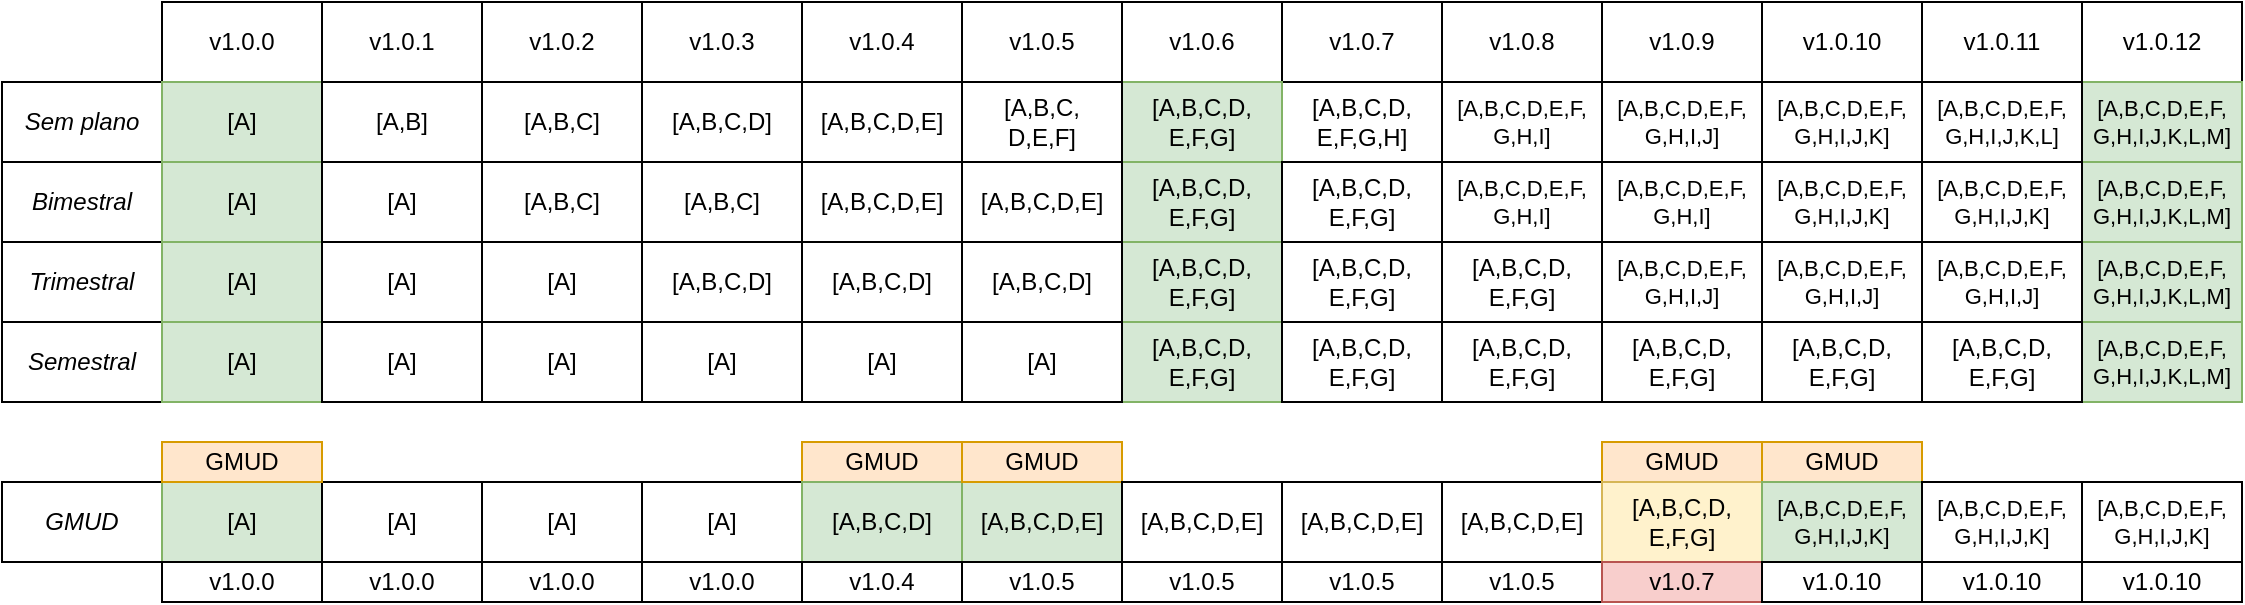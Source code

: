 <mxfile version="23.1.0" type="github">
  <diagram name="Página-1" id="cGTsleFZqqpWUPGFAJw1">
    <mxGraphModel dx="1130" dy="614" grid="1" gridSize="10" guides="1" tooltips="1" connect="1" arrows="1" fold="1" page="1" pageScale="1" pageWidth="827" pageHeight="1169" math="0" shadow="0">
      <root>
        <mxCell id="0" />
        <mxCell id="1" parent="0" />
        <mxCell id="OQgPQ_o31qok503Uk7hz-5" value="v1.0.0" style="rounded=0;whiteSpace=wrap;html=1;" vertex="1" parent="1">
          <mxGeometry x="80" width="80" height="40" as="geometry" />
        </mxCell>
        <mxCell id="OQgPQ_o31qok503Uk7hz-6" value="v1.0.1" style="rounded=0;whiteSpace=wrap;html=1;" vertex="1" parent="1">
          <mxGeometry x="160" width="80" height="40" as="geometry" />
        </mxCell>
        <mxCell id="OQgPQ_o31qok503Uk7hz-7" value="v1.0.2" style="rounded=0;whiteSpace=wrap;html=1;" vertex="1" parent="1">
          <mxGeometry x="240" width="80" height="40" as="geometry" />
        </mxCell>
        <mxCell id="OQgPQ_o31qok503Uk7hz-8" value="v1.0.3" style="rounded=0;whiteSpace=wrap;html=1;" vertex="1" parent="1">
          <mxGeometry x="320" width="80" height="40" as="geometry" />
        </mxCell>
        <mxCell id="OQgPQ_o31qok503Uk7hz-9" value="v1.0.4" style="rounded=0;whiteSpace=wrap;html=1;" vertex="1" parent="1">
          <mxGeometry x="400" width="80" height="40" as="geometry" />
        </mxCell>
        <mxCell id="OQgPQ_o31qok503Uk7hz-10" value="v1.0.5" style="rounded=0;whiteSpace=wrap;html=1;" vertex="1" parent="1">
          <mxGeometry x="480" width="80" height="40" as="geometry" />
        </mxCell>
        <mxCell id="OQgPQ_o31qok503Uk7hz-11" value="v1.0.6" style="rounded=0;whiteSpace=wrap;html=1;" vertex="1" parent="1">
          <mxGeometry x="560" width="80" height="40" as="geometry" />
        </mxCell>
        <mxCell id="OQgPQ_o31qok503Uk7hz-12" value="v1.0.7" style="rounded=0;whiteSpace=wrap;html=1;" vertex="1" parent="1">
          <mxGeometry x="640" width="80" height="40" as="geometry" />
        </mxCell>
        <mxCell id="OQgPQ_o31qok503Uk7hz-13" value="v1.0.8" style="rounded=0;whiteSpace=wrap;html=1;" vertex="1" parent="1">
          <mxGeometry x="720" width="80" height="40" as="geometry" />
        </mxCell>
        <mxCell id="OQgPQ_o31qok503Uk7hz-14" value="v1.0.9" style="rounded=0;whiteSpace=wrap;html=1;" vertex="1" parent="1">
          <mxGeometry x="800" width="80" height="40" as="geometry" />
        </mxCell>
        <mxCell id="OQgPQ_o31qok503Uk7hz-15" value="v1.0.10" style="rounded=0;whiteSpace=wrap;html=1;" vertex="1" parent="1">
          <mxGeometry x="880" width="80" height="40" as="geometry" />
        </mxCell>
        <mxCell id="OQgPQ_o31qok503Uk7hz-16" value="v1.0.11" style="rounded=0;whiteSpace=wrap;html=1;" vertex="1" parent="1">
          <mxGeometry x="960" width="80" height="40" as="geometry" />
        </mxCell>
        <mxCell id="OQgPQ_o31qok503Uk7hz-17" value="v1.0.12" style="rounded=0;whiteSpace=wrap;html=1;" vertex="1" parent="1">
          <mxGeometry x="1040" width="80" height="40" as="geometry" />
        </mxCell>
        <mxCell id="OQgPQ_o31qok503Uk7hz-18" value="&lt;i&gt;Sem plano&lt;/i&gt;" style="rounded=0;whiteSpace=wrap;html=1;" vertex="1" parent="1">
          <mxGeometry y="40" width="80" height="40" as="geometry" />
        </mxCell>
        <mxCell id="OQgPQ_o31qok503Uk7hz-19" value="[A]" style="rounded=0;whiteSpace=wrap;html=1;fillColor=#d5e8d4;strokeColor=#82b366;" vertex="1" parent="1">
          <mxGeometry x="80" y="40" width="80" height="40" as="geometry" />
        </mxCell>
        <mxCell id="OQgPQ_o31qok503Uk7hz-21" value="[A,B]" style="rounded=0;whiteSpace=wrap;html=1;" vertex="1" parent="1">
          <mxGeometry x="160" y="40" width="80" height="40" as="geometry" />
        </mxCell>
        <mxCell id="OQgPQ_o31qok503Uk7hz-22" value="[A,B,C]" style="rounded=0;whiteSpace=wrap;html=1;" vertex="1" parent="1">
          <mxGeometry x="240" y="40" width="80" height="40" as="geometry" />
        </mxCell>
        <mxCell id="OQgPQ_o31qok503Uk7hz-24" value="[A,B,C,D]" style="rounded=0;whiteSpace=wrap;html=1;" vertex="1" parent="1">
          <mxGeometry x="320" y="40" width="80" height="40" as="geometry" />
        </mxCell>
        <mxCell id="OQgPQ_o31qok503Uk7hz-25" value="[A,B,C,D,E]" style="rounded=0;whiteSpace=wrap;html=1;" vertex="1" parent="1">
          <mxGeometry x="400" y="40" width="80" height="40" as="geometry" />
        </mxCell>
        <mxCell id="OQgPQ_o31qok503Uk7hz-33" value="[A,B,C,D,E,F,&lt;br&gt;G,H,I,J,K,L,M]" style="rounded=0;whiteSpace=wrap;html=1;fontSize=11;fillColor=#d5e8d4;strokeColor=#82b366;" vertex="1" parent="1">
          <mxGeometry x="1040" y="40" width="80" height="40" as="geometry" />
        </mxCell>
        <mxCell id="OQgPQ_o31qok503Uk7hz-36" value="[A,B,C,D,E,F,&lt;br&gt;G,H,I,J,K,L]" style="rounded=0;whiteSpace=wrap;html=1;fontSize=11;" vertex="1" parent="1">
          <mxGeometry x="960" y="40" width="80" height="40" as="geometry" />
        </mxCell>
        <mxCell id="OQgPQ_o31qok503Uk7hz-37" value="[A,B,C,D,E,F,&lt;br&gt;G,H,I,J,K]" style="rounded=0;whiteSpace=wrap;html=1;fontSize=11;" vertex="1" parent="1">
          <mxGeometry x="880" y="40" width="80" height="40" as="geometry" />
        </mxCell>
        <mxCell id="OQgPQ_o31qok503Uk7hz-38" value="[A,B,C,D,E,F,&lt;br&gt;G,H,I,J]" style="rounded=0;whiteSpace=wrap;html=1;fontSize=11;" vertex="1" parent="1">
          <mxGeometry x="800" y="40" width="80" height="40" as="geometry" />
        </mxCell>
        <mxCell id="OQgPQ_o31qok503Uk7hz-39" value="[A,B,C,D,E,F,&lt;br&gt;G,H,I]" style="rounded=0;whiteSpace=wrap;html=1;fontSize=11;" vertex="1" parent="1">
          <mxGeometry x="720" y="40" width="80" height="40" as="geometry" />
        </mxCell>
        <mxCell id="OQgPQ_o31qok503Uk7hz-40" value="[A,B,C,D,&lt;br style=&quot;font-size: 12px;&quot;&gt;E,F,G,H]" style="rounded=0;whiteSpace=wrap;html=1;fontSize=12;" vertex="1" parent="1">
          <mxGeometry x="640" y="40" width="80" height="40" as="geometry" />
        </mxCell>
        <mxCell id="OQgPQ_o31qok503Uk7hz-41" value="[A,B,C,D,&lt;br style=&quot;font-size: 12px;&quot;&gt;E,F,G]" style="rounded=0;whiteSpace=wrap;html=1;fontSize=12;fillColor=#d5e8d4;strokeColor=#82b366;" vertex="1" parent="1">
          <mxGeometry x="560" y="40" width="80" height="40" as="geometry" />
        </mxCell>
        <mxCell id="OQgPQ_o31qok503Uk7hz-42" value="[A,B,C,&lt;br style=&quot;font-size: 12px;&quot;&gt;D,E,F]" style="rounded=0;whiteSpace=wrap;html=1;fontSize=12;" vertex="1" parent="1">
          <mxGeometry x="480" y="40" width="80" height="40" as="geometry" />
        </mxCell>
        <mxCell id="OQgPQ_o31qok503Uk7hz-43" value="&lt;i&gt;Trimestral&lt;/i&gt;" style="rounded=0;whiteSpace=wrap;html=1;" vertex="1" parent="1">
          <mxGeometry y="120" width="80" height="40" as="geometry" />
        </mxCell>
        <mxCell id="OQgPQ_o31qok503Uk7hz-44" value="[A]" style="rounded=0;whiteSpace=wrap;html=1;fillColor=#d5e8d4;strokeColor=#82b366;" vertex="1" parent="1">
          <mxGeometry x="80" y="120" width="80" height="40" as="geometry" />
        </mxCell>
        <mxCell id="OQgPQ_o31qok503Uk7hz-47" value="[A,B,C,D]" style="rounded=0;whiteSpace=wrap;html=1;" vertex="1" parent="1">
          <mxGeometry x="320" y="120" width="80" height="40" as="geometry" />
        </mxCell>
        <mxCell id="OQgPQ_o31qok503Uk7hz-50" value="[A,B,C,D,&lt;br style=&quot;font-size: 12px;&quot;&gt;E,F,G]" style="rounded=0;whiteSpace=wrap;html=1;fontSize=12;fillColor=#d5e8d4;strokeColor=#82b366;" vertex="1" parent="1">
          <mxGeometry x="560" y="120" width="80" height="40" as="geometry" />
        </mxCell>
        <mxCell id="OQgPQ_o31qok503Uk7hz-53" value="[A,B,C,D,E,F,&lt;br&gt;G,H,I,J]" style="rounded=0;whiteSpace=wrap;html=1;fontSize=11;" vertex="1" parent="1">
          <mxGeometry x="800" y="120" width="80" height="40" as="geometry" />
        </mxCell>
        <mxCell id="OQgPQ_o31qok503Uk7hz-56" value="[A,B,C,D,E,F,&lt;br&gt;G,H,I,J,K,L,M]" style="rounded=0;whiteSpace=wrap;html=1;fontSize=11;fillColor=#d5e8d4;strokeColor=#82b366;" vertex="1" parent="1">
          <mxGeometry x="1040" y="120" width="80" height="40" as="geometry" />
        </mxCell>
        <mxCell id="OQgPQ_o31qok503Uk7hz-57" value="[A]" style="rounded=0;whiteSpace=wrap;html=1;" vertex="1" parent="1">
          <mxGeometry x="160" y="120" width="80" height="40" as="geometry" />
        </mxCell>
        <mxCell id="OQgPQ_o31qok503Uk7hz-58" value="[A]" style="rounded=0;whiteSpace=wrap;html=1;" vertex="1" parent="1">
          <mxGeometry x="240" y="120" width="80" height="40" as="geometry" />
        </mxCell>
        <mxCell id="OQgPQ_o31qok503Uk7hz-59" value="[A,B,C,D]" style="rounded=0;whiteSpace=wrap;html=1;" vertex="1" parent="1">
          <mxGeometry x="400" y="120" width="80" height="40" as="geometry" />
        </mxCell>
        <mxCell id="OQgPQ_o31qok503Uk7hz-60" value="[A,B,C,D]" style="rounded=0;whiteSpace=wrap;html=1;" vertex="1" parent="1">
          <mxGeometry x="480" y="120" width="80" height="40" as="geometry" />
        </mxCell>
        <mxCell id="OQgPQ_o31qok503Uk7hz-61" value="[A,B,C,D,&lt;br style=&quot;font-size: 12px;&quot;&gt;E,F,G]" style="rounded=0;whiteSpace=wrap;html=1;fontSize=12;" vertex="1" parent="1">
          <mxGeometry x="640" y="120" width="80" height="40" as="geometry" />
        </mxCell>
        <mxCell id="OQgPQ_o31qok503Uk7hz-62" value="[A,B,C,D,&lt;br style=&quot;font-size: 12px;&quot;&gt;E,F,G]" style="rounded=0;whiteSpace=wrap;html=1;fontSize=12;" vertex="1" parent="1">
          <mxGeometry x="720" y="120" width="80" height="40" as="geometry" />
        </mxCell>
        <mxCell id="OQgPQ_o31qok503Uk7hz-63" value="[A,B,C,D,E,F,&lt;br&gt;G,H,I,J]" style="rounded=0;whiteSpace=wrap;html=1;fontSize=11;" vertex="1" parent="1">
          <mxGeometry x="880" y="120" width="80" height="40" as="geometry" />
        </mxCell>
        <mxCell id="OQgPQ_o31qok503Uk7hz-64" value="[A,B,C,D,E,F,&lt;br&gt;G,H,I,J]" style="rounded=0;whiteSpace=wrap;html=1;fontSize=11;" vertex="1" parent="1">
          <mxGeometry x="960" y="120" width="80" height="40" as="geometry" />
        </mxCell>
        <mxCell id="OQgPQ_o31qok503Uk7hz-78" value="&lt;i&gt;Bimestral&lt;/i&gt;" style="rounded=0;whiteSpace=wrap;html=1;" vertex="1" parent="1">
          <mxGeometry y="80" width="80" height="40" as="geometry" />
        </mxCell>
        <mxCell id="OQgPQ_o31qok503Uk7hz-79" value="[A]" style="rounded=0;whiteSpace=wrap;html=1;fillColor=#d5e8d4;strokeColor=#82b366;" vertex="1" parent="1">
          <mxGeometry x="80" y="80" width="80" height="40" as="geometry" />
        </mxCell>
        <mxCell id="OQgPQ_o31qok503Uk7hz-81" value="[A,B,C]" style="rounded=0;whiteSpace=wrap;html=1;" vertex="1" parent="1">
          <mxGeometry x="240" y="80" width="80" height="40" as="geometry" />
        </mxCell>
        <mxCell id="OQgPQ_o31qok503Uk7hz-83" value="[A,B,C,D,E]" style="rounded=0;whiteSpace=wrap;html=1;" vertex="1" parent="1">
          <mxGeometry x="400" y="80" width="80" height="40" as="geometry" />
        </mxCell>
        <mxCell id="OQgPQ_o31qok503Uk7hz-84" value="[A,B,C,D,E,F,&lt;br&gt;G,H,I,J,K,L,M]" style="rounded=0;whiteSpace=wrap;html=1;fontSize=11;fillColor=#d5e8d4;strokeColor=#82b366;" vertex="1" parent="1">
          <mxGeometry x="1040" y="80" width="80" height="40" as="geometry" />
        </mxCell>
        <mxCell id="OQgPQ_o31qok503Uk7hz-86" value="[A,B,C,D,E,F,&lt;br&gt;G,H,I,J,K]" style="rounded=0;whiteSpace=wrap;html=1;fontSize=11;" vertex="1" parent="1">
          <mxGeometry x="880" y="80" width="80" height="40" as="geometry" />
        </mxCell>
        <mxCell id="OQgPQ_o31qok503Uk7hz-88" value="[A,B,C,D,E,F,&lt;br&gt;G,H,I]" style="rounded=0;whiteSpace=wrap;html=1;fontSize=11;" vertex="1" parent="1">
          <mxGeometry x="720" y="80" width="80" height="40" as="geometry" />
        </mxCell>
        <mxCell id="OQgPQ_o31qok503Uk7hz-90" value="[A,B,C,D,&lt;br style=&quot;font-size: 12px;&quot;&gt;E,F,G]" style="rounded=0;whiteSpace=wrap;html=1;fontSize=12;fillColor=#d5e8d4;strokeColor=#82b366;" vertex="1" parent="1">
          <mxGeometry x="560" y="80" width="80" height="40" as="geometry" />
        </mxCell>
        <mxCell id="OQgPQ_o31qok503Uk7hz-92" value="[A]" style="rounded=0;whiteSpace=wrap;html=1;" vertex="1" parent="1">
          <mxGeometry x="160" y="80" width="80" height="40" as="geometry" />
        </mxCell>
        <mxCell id="OQgPQ_o31qok503Uk7hz-93" value="[A,B,C]" style="rounded=0;whiteSpace=wrap;html=1;" vertex="1" parent="1">
          <mxGeometry x="320" y="80" width="80" height="40" as="geometry" />
        </mxCell>
        <mxCell id="OQgPQ_o31qok503Uk7hz-94" value="[A,B,C,D,E]" style="rounded=0;whiteSpace=wrap;html=1;" vertex="1" parent="1">
          <mxGeometry x="480" y="80" width="80" height="40" as="geometry" />
        </mxCell>
        <mxCell id="OQgPQ_o31qok503Uk7hz-95" value="[A,B,C,D,&lt;br style=&quot;font-size: 12px;&quot;&gt;E,F,G]" style="rounded=0;whiteSpace=wrap;html=1;fontSize=12;" vertex="1" parent="1">
          <mxGeometry x="640" y="80" width="80" height="40" as="geometry" />
        </mxCell>
        <mxCell id="OQgPQ_o31qok503Uk7hz-96" value="[A,B,C,D,E,F,&lt;br&gt;G,H,I]" style="rounded=0;whiteSpace=wrap;html=1;fontSize=11;" vertex="1" parent="1">
          <mxGeometry x="800" y="80" width="80" height="40" as="geometry" />
        </mxCell>
        <mxCell id="OQgPQ_o31qok503Uk7hz-97" value="[A,B,C,D,E,F,&lt;br&gt;G,H,I,J,K]" style="rounded=0;whiteSpace=wrap;html=1;fontSize=11;" vertex="1" parent="1">
          <mxGeometry x="960" y="80" width="80" height="40" as="geometry" />
        </mxCell>
        <mxCell id="OQgPQ_o31qok503Uk7hz-98" value="&lt;i&gt;Semestral&lt;/i&gt;" style="rounded=0;whiteSpace=wrap;html=1;" vertex="1" parent="1">
          <mxGeometry y="160" width="80" height="40" as="geometry" />
        </mxCell>
        <mxCell id="OQgPQ_o31qok503Uk7hz-99" value="[A]" style="rounded=0;whiteSpace=wrap;html=1;fillColor=#d5e8d4;strokeColor=#82b366;" vertex="1" parent="1">
          <mxGeometry x="80" y="160" width="80" height="40" as="geometry" />
        </mxCell>
        <mxCell id="OQgPQ_o31qok503Uk7hz-101" value="[A,B,C,D,&lt;br style=&quot;font-size: 12px;&quot;&gt;E,F,G]" style="rounded=0;whiteSpace=wrap;html=1;fontSize=12;fillColor=#d5e8d4;strokeColor=#82b366;" vertex="1" parent="1">
          <mxGeometry x="560" y="160" width="80" height="40" as="geometry" />
        </mxCell>
        <mxCell id="OQgPQ_o31qok503Uk7hz-103" value="[A,B,C,D,E,F,&lt;br&gt;G,H,I,J,K,L,M]" style="rounded=0;whiteSpace=wrap;html=1;fontSize=11;fillColor=#d5e8d4;strokeColor=#82b366;" vertex="1" parent="1">
          <mxGeometry x="1040" y="160" width="80" height="40" as="geometry" />
        </mxCell>
        <mxCell id="OQgPQ_o31qok503Uk7hz-104" value="[A]" style="rounded=0;whiteSpace=wrap;html=1;" vertex="1" parent="1">
          <mxGeometry x="160" y="160" width="80" height="40" as="geometry" />
        </mxCell>
        <mxCell id="OQgPQ_o31qok503Uk7hz-105" value="[A]" style="rounded=0;whiteSpace=wrap;html=1;" vertex="1" parent="1">
          <mxGeometry x="240" y="160" width="80" height="40" as="geometry" />
        </mxCell>
        <mxCell id="OQgPQ_o31qok503Uk7hz-112" value="[A]" style="rounded=0;whiteSpace=wrap;html=1;" vertex="1" parent="1">
          <mxGeometry x="320" y="160" width="80" height="40" as="geometry" />
        </mxCell>
        <mxCell id="OQgPQ_o31qok503Uk7hz-113" value="[A]" style="rounded=0;whiteSpace=wrap;html=1;" vertex="1" parent="1">
          <mxGeometry x="400" y="160" width="80" height="40" as="geometry" />
        </mxCell>
        <mxCell id="OQgPQ_o31qok503Uk7hz-114" value="[A]" style="rounded=0;whiteSpace=wrap;html=1;" vertex="1" parent="1">
          <mxGeometry x="480" y="160" width="80" height="40" as="geometry" />
        </mxCell>
        <mxCell id="OQgPQ_o31qok503Uk7hz-115" value="[A,B,C,D,&lt;br style=&quot;font-size: 12px;&quot;&gt;E,F,G]" style="rounded=0;whiteSpace=wrap;html=1;fontSize=12;" vertex="1" parent="1">
          <mxGeometry x="640" y="160" width="80" height="40" as="geometry" />
        </mxCell>
        <mxCell id="OQgPQ_o31qok503Uk7hz-116" value="[A,B,C,D,&lt;br style=&quot;font-size: 12px;&quot;&gt;E,F,G]" style="rounded=0;whiteSpace=wrap;html=1;fontSize=12;" vertex="1" parent="1">
          <mxGeometry x="720" y="160" width="80" height="40" as="geometry" />
        </mxCell>
        <mxCell id="OQgPQ_o31qok503Uk7hz-117" value="[A,B,C,D,&lt;br style=&quot;font-size: 12px;&quot;&gt;E,F,G]" style="rounded=0;whiteSpace=wrap;html=1;fontSize=12;" vertex="1" parent="1">
          <mxGeometry x="800" y="160" width="80" height="40" as="geometry" />
        </mxCell>
        <mxCell id="OQgPQ_o31qok503Uk7hz-118" value="[A,B,C,D,&lt;br style=&quot;font-size: 12px;&quot;&gt;E,F,G]" style="rounded=0;whiteSpace=wrap;html=1;fontSize=12;" vertex="1" parent="1">
          <mxGeometry x="880" y="160" width="80" height="40" as="geometry" />
        </mxCell>
        <mxCell id="OQgPQ_o31qok503Uk7hz-119" value="[A,B,C,D,&lt;br style=&quot;font-size: 12px;&quot;&gt;E,F,G]" style="rounded=0;whiteSpace=wrap;html=1;fontSize=12;" vertex="1" parent="1">
          <mxGeometry x="960" y="160" width="80" height="40" as="geometry" />
        </mxCell>
        <mxCell id="OQgPQ_o31qok503Uk7hz-120" value="&lt;i&gt;GMUD&lt;/i&gt;" style="rounded=0;whiteSpace=wrap;html=1;" vertex="1" parent="1">
          <mxGeometry y="240" width="80" height="40" as="geometry" />
        </mxCell>
        <mxCell id="OQgPQ_o31qok503Uk7hz-121" value="[A]" style="rounded=0;whiteSpace=wrap;html=1;fillColor=#d5e8d4;strokeColor=#82b366;" vertex="1" parent="1">
          <mxGeometry x="80" y="240" width="80" height="40" as="geometry" />
        </mxCell>
        <mxCell id="OQgPQ_o31qok503Uk7hz-122" value="[A]" style="rounded=0;whiteSpace=wrap;html=1;" vertex="1" parent="1">
          <mxGeometry x="160" y="240" width="80" height="40" as="geometry" />
        </mxCell>
        <mxCell id="OQgPQ_o31qok503Uk7hz-123" value="[A]" style="rounded=0;whiteSpace=wrap;html=1;" vertex="1" parent="1">
          <mxGeometry x="240" y="240" width="80" height="40" as="geometry" />
        </mxCell>
        <mxCell id="OQgPQ_o31qok503Uk7hz-124" value="[A]" style="rounded=0;whiteSpace=wrap;html=1;" vertex="1" parent="1">
          <mxGeometry x="320" y="240" width="80" height="40" as="geometry" />
        </mxCell>
        <mxCell id="OQgPQ_o31qok503Uk7hz-125" value="GMUD" style="rounded=0;whiteSpace=wrap;html=1;fillColor=#ffe6cc;strokeColor=#d79b00;" vertex="1" parent="1">
          <mxGeometry x="80" y="220" width="80" height="20" as="geometry" />
        </mxCell>
        <mxCell id="OQgPQ_o31qok503Uk7hz-127" value="GMUD" style="rounded=0;whiteSpace=wrap;html=1;fillColor=#ffe6cc;strokeColor=#d79b00;" vertex="1" parent="1">
          <mxGeometry x="400" y="220" width="80" height="20" as="geometry" />
        </mxCell>
        <mxCell id="OQgPQ_o31qok503Uk7hz-128" value="[A,B,C,D]" style="rounded=0;whiteSpace=wrap;html=1;fillColor=#d5e8d4;strokeColor=#82b366;" vertex="1" parent="1">
          <mxGeometry x="400" y="240" width="80" height="40" as="geometry" />
        </mxCell>
        <mxCell id="OQgPQ_o31qok503Uk7hz-129" value="[A,B,C,D,E]" style="rounded=0;whiteSpace=wrap;html=1;fillColor=#d5e8d4;strokeColor=#82b366;" vertex="1" parent="1">
          <mxGeometry x="480" y="240" width="80" height="40" as="geometry" />
        </mxCell>
        <mxCell id="OQgPQ_o31qok503Uk7hz-130" value="GMUD" style="rounded=0;whiteSpace=wrap;html=1;fillColor=#ffe6cc;strokeColor=#d79b00;" vertex="1" parent="1">
          <mxGeometry x="480" y="220" width="80" height="20" as="geometry" />
        </mxCell>
        <mxCell id="OQgPQ_o31qok503Uk7hz-131" value="[A,B,C,D,E]" style="rounded=0;whiteSpace=wrap;html=1;" vertex="1" parent="1">
          <mxGeometry x="560" y="240" width="80" height="40" as="geometry" />
        </mxCell>
        <mxCell id="OQgPQ_o31qok503Uk7hz-132" value="[A,B,C,D,E]" style="rounded=0;whiteSpace=wrap;html=1;" vertex="1" parent="1">
          <mxGeometry x="640" y="240" width="80" height="40" as="geometry" />
        </mxCell>
        <mxCell id="OQgPQ_o31qok503Uk7hz-133" value="[A,B,C,D,E]" style="rounded=0;whiteSpace=wrap;html=1;" vertex="1" parent="1">
          <mxGeometry x="720" y="240" width="80" height="40" as="geometry" />
        </mxCell>
        <mxCell id="OQgPQ_o31qok503Uk7hz-134" value="GMUD" style="rounded=0;whiteSpace=wrap;html=1;fillColor=#ffe6cc;strokeColor=#d79b00;" vertex="1" parent="1">
          <mxGeometry x="800" y="220" width="80" height="20" as="geometry" />
        </mxCell>
        <mxCell id="OQgPQ_o31qok503Uk7hz-137" value="GMUD" style="rounded=0;whiteSpace=wrap;html=1;fillColor=#ffe6cc;strokeColor=#d79b00;" vertex="1" parent="1">
          <mxGeometry x="880" y="220" width="80" height="20" as="geometry" />
        </mxCell>
        <mxCell id="OQgPQ_o31qok503Uk7hz-139" value="[A,B,C,D,&lt;br style=&quot;font-size: 12px;&quot;&gt;E,F,G]" style="rounded=0;whiteSpace=wrap;html=1;fontSize=12;fillColor=#fff2cc;strokeColor=#d6b656;" vertex="1" parent="1">
          <mxGeometry x="800" y="240" width="80" height="40" as="geometry" />
        </mxCell>
        <mxCell id="OQgPQ_o31qok503Uk7hz-140" value="[A,B,C,D,E,F,&lt;br&gt;G,H,I,J,K]" style="rounded=0;whiteSpace=wrap;html=1;fontSize=11;fillColor=#d5e8d4;strokeColor=#82b366;" vertex="1" parent="1">
          <mxGeometry x="880" y="240" width="80" height="40" as="geometry" />
        </mxCell>
        <mxCell id="OQgPQ_o31qok503Uk7hz-141" value="[A,B,C,D,E,F,&lt;br&gt;G,H,I,J,K]" style="rounded=0;whiteSpace=wrap;html=1;fontSize=11;" vertex="1" parent="1">
          <mxGeometry x="960" y="240" width="80" height="40" as="geometry" />
        </mxCell>
        <mxCell id="OQgPQ_o31qok503Uk7hz-142" value="[A,B,C,D,E,F,&lt;br&gt;G,H,I,J,K]" style="rounded=0;whiteSpace=wrap;html=1;fontSize=11;" vertex="1" parent="1">
          <mxGeometry x="1040" y="240" width="80" height="40" as="geometry" />
        </mxCell>
        <mxCell id="OQgPQ_o31qok503Uk7hz-143" value="v1.0.0" style="rounded=0;whiteSpace=wrap;html=1;" vertex="1" parent="1">
          <mxGeometry x="80" y="280" width="80" height="20" as="geometry" />
        </mxCell>
        <mxCell id="OQgPQ_o31qok503Uk7hz-144" value="v1.0.0" style="rounded=0;whiteSpace=wrap;html=1;" vertex="1" parent="1">
          <mxGeometry x="160" y="280" width="80" height="20" as="geometry" />
        </mxCell>
        <mxCell id="OQgPQ_o31qok503Uk7hz-145" value="v1.0.0" style="rounded=0;whiteSpace=wrap;html=1;" vertex="1" parent="1">
          <mxGeometry x="240" y="280" width="80" height="20" as="geometry" />
        </mxCell>
        <mxCell id="OQgPQ_o31qok503Uk7hz-146" value="v1.0.0" style="rounded=0;whiteSpace=wrap;html=1;" vertex="1" parent="1">
          <mxGeometry x="320" y="280" width="80" height="20" as="geometry" />
        </mxCell>
        <mxCell id="OQgPQ_o31qok503Uk7hz-147" value="v1.0.4" style="rounded=0;whiteSpace=wrap;html=1;" vertex="1" parent="1">
          <mxGeometry x="400" y="280" width="80" height="20" as="geometry" />
        </mxCell>
        <mxCell id="OQgPQ_o31qok503Uk7hz-148" value="v1.0.5" style="rounded=0;whiteSpace=wrap;html=1;" vertex="1" parent="1">
          <mxGeometry x="480" y="280" width="80" height="20" as="geometry" />
        </mxCell>
        <mxCell id="OQgPQ_o31qok503Uk7hz-149" value="v1.0.5" style="rounded=0;whiteSpace=wrap;html=1;" vertex="1" parent="1">
          <mxGeometry x="560" y="280" width="80" height="20" as="geometry" />
        </mxCell>
        <mxCell id="OQgPQ_o31qok503Uk7hz-150" value="v1.0.5" style="rounded=0;whiteSpace=wrap;html=1;" vertex="1" parent="1">
          <mxGeometry x="640" y="280" width="80" height="20" as="geometry" />
        </mxCell>
        <mxCell id="OQgPQ_o31qok503Uk7hz-151" value="v1.0.5" style="rounded=0;whiteSpace=wrap;html=1;" vertex="1" parent="1">
          <mxGeometry x="720" y="280" width="80" height="20" as="geometry" />
        </mxCell>
        <mxCell id="OQgPQ_o31qok503Uk7hz-152" value="v1.0.7" style="rounded=0;whiteSpace=wrap;html=1;fillColor=#f8cecc;strokeColor=#b85450;" vertex="1" parent="1">
          <mxGeometry x="800" y="280" width="80" height="20" as="geometry" />
        </mxCell>
        <mxCell id="OQgPQ_o31qok503Uk7hz-153" value="v1.0.10" style="rounded=0;whiteSpace=wrap;html=1;" vertex="1" parent="1">
          <mxGeometry x="880" y="280" width="80" height="20" as="geometry" />
        </mxCell>
        <mxCell id="OQgPQ_o31qok503Uk7hz-154" value="v1.0.10" style="rounded=0;whiteSpace=wrap;html=1;" vertex="1" parent="1">
          <mxGeometry x="960" y="280" width="80" height="20" as="geometry" />
        </mxCell>
        <mxCell id="OQgPQ_o31qok503Uk7hz-155" value="v1.0.10" style="rounded=0;whiteSpace=wrap;html=1;" vertex="1" parent="1">
          <mxGeometry x="1040" y="280" width="80" height="20" as="geometry" />
        </mxCell>
      </root>
    </mxGraphModel>
  </diagram>
</mxfile>
